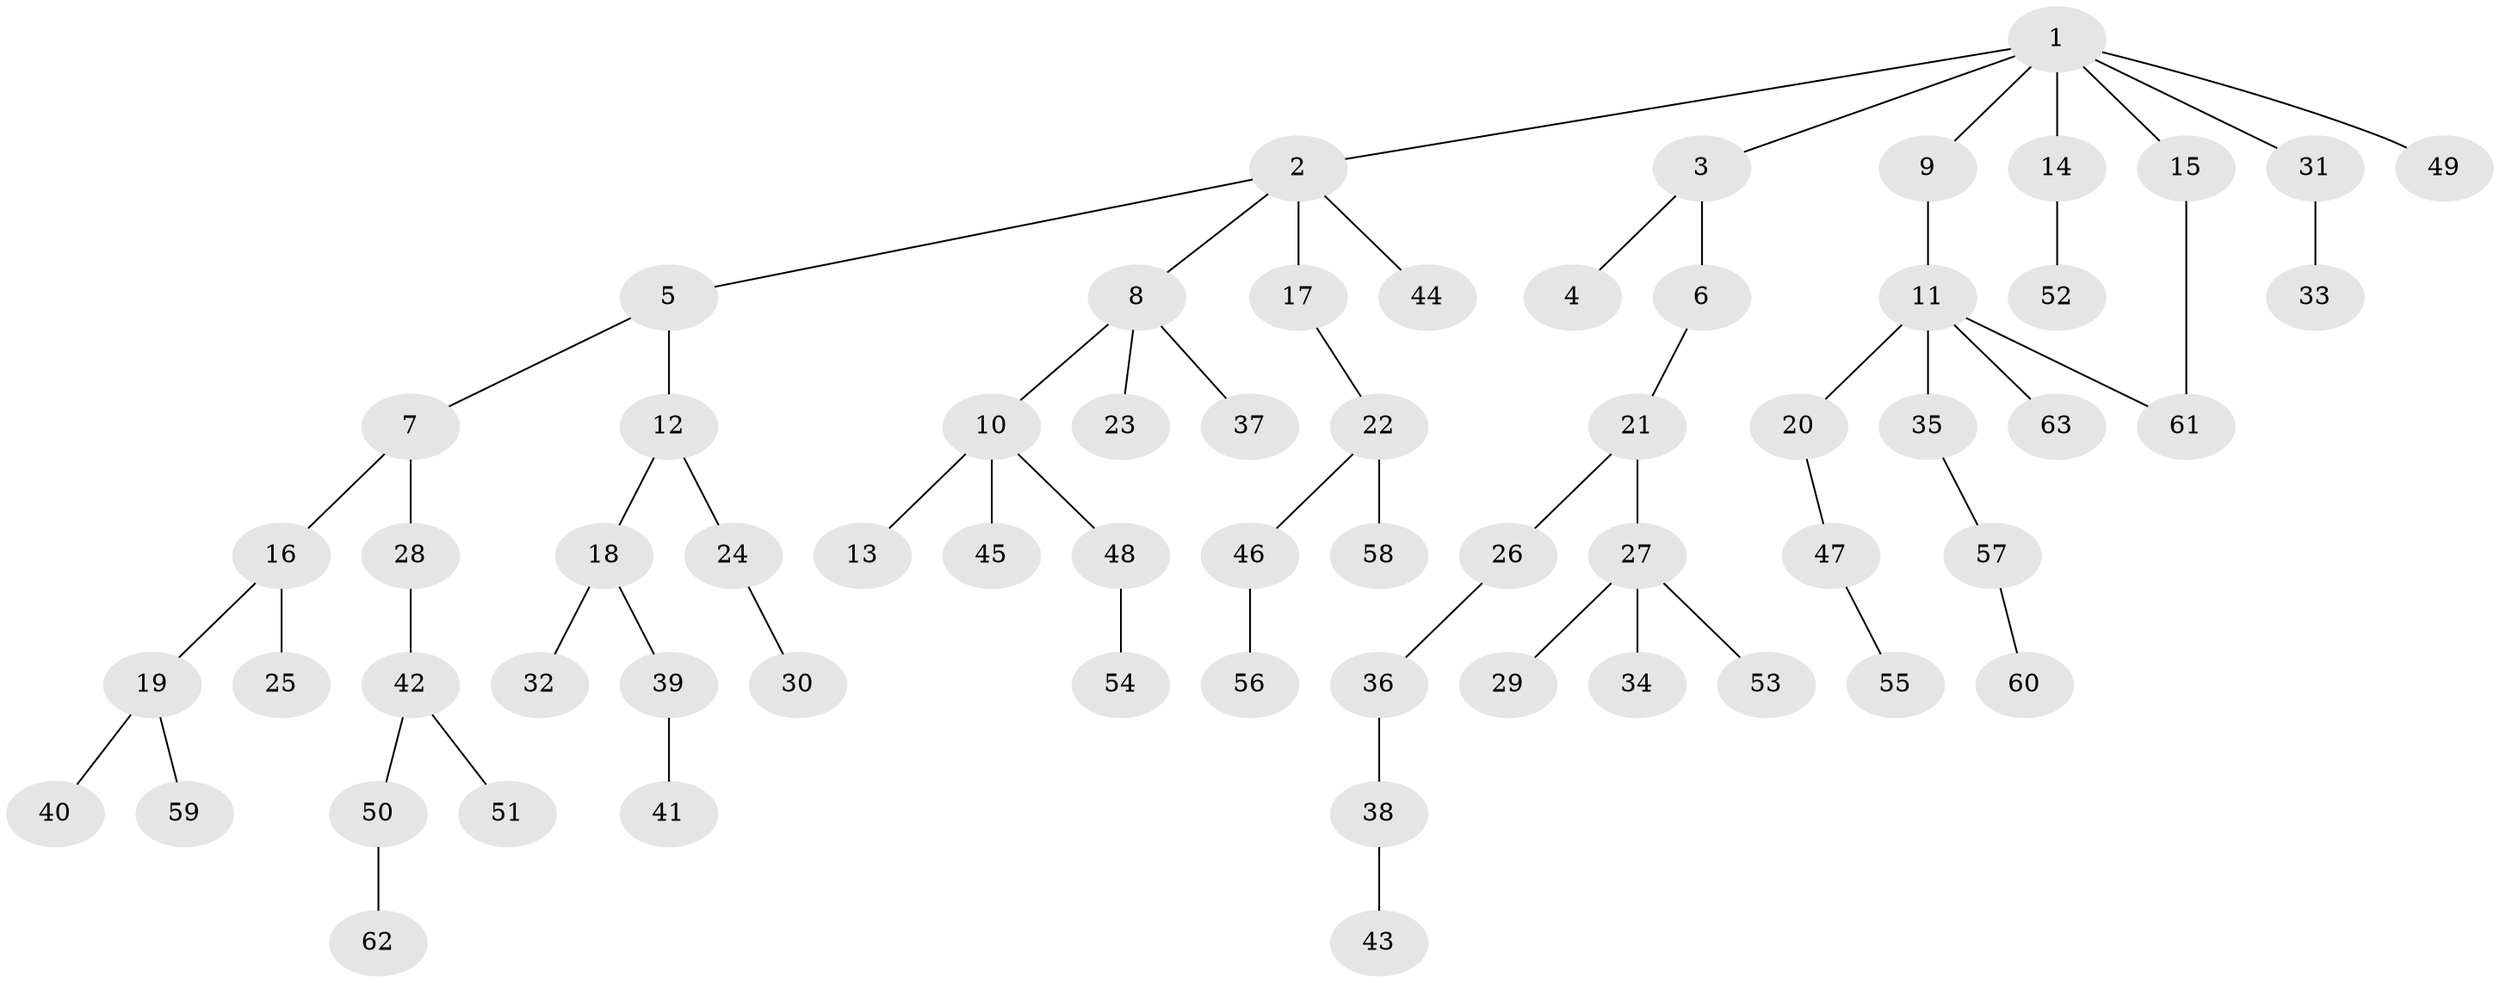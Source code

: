 // Generated by graph-tools (version 1.1) at 2025/34/03/09/25 02:34:30]
// undirected, 63 vertices, 63 edges
graph export_dot {
graph [start="1"]
  node [color=gray90,style=filled];
  1;
  2;
  3;
  4;
  5;
  6;
  7;
  8;
  9;
  10;
  11;
  12;
  13;
  14;
  15;
  16;
  17;
  18;
  19;
  20;
  21;
  22;
  23;
  24;
  25;
  26;
  27;
  28;
  29;
  30;
  31;
  32;
  33;
  34;
  35;
  36;
  37;
  38;
  39;
  40;
  41;
  42;
  43;
  44;
  45;
  46;
  47;
  48;
  49;
  50;
  51;
  52;
  53;
  54;
  55;
  56;
  57;
  58;
  59;
  60;
  61;
  62;
  63;
  1 -- 2;
  1 -- 3;
  1 -- 9;
  1 -- 14;
  1 -- 15;
  1 -- 31;
  1 -- 49;
  2 -- 5;
  2 -- 8;
  2 -- 17;
  2 -- 44;
  3 -- 4;
  3 -- 6;
  5 -- 7;
  5 -- 12;
  6 -- 21;
  7 -- 16;
  7 -- 28;
  8 -- 10;
  8 -- 23;
  8 -- 37;
  9 -- 11;
  10 -- 13;
  10 -- 45;
  10 -- 48;
  11 -- 20;
  11 -- 35;
  11 -- 63;
  11 -- 61;
  12 -- 18;
  12 -- 24;
  14 -- 52;
  15 -- 61;
  16 -- 19;
  16 -- 25;
  17 -- 22;
  18 -- 32;
  18 -- 39;
  19 -- 40;
  19 -- 59;
  20 -- 47;
  21 -- 26;
  21 -- 27;
  22 -- 46;
  22 -- 58;
  24 -- 30;
  26 -- 36;
  27 -- 29;
  27 -- 34;
  27 -- 53;
  28 -- 42;
  31 -- 33;
  35 -- 57;
  36 -- 38;
  38 -- 43;
  39 -- 41;
  42 -- 50;
  42 -- 51;
  46 -- 56;
  47 -- 55;
  48 -- 54;
  50 -- 62;
  57 -- 60;
}
